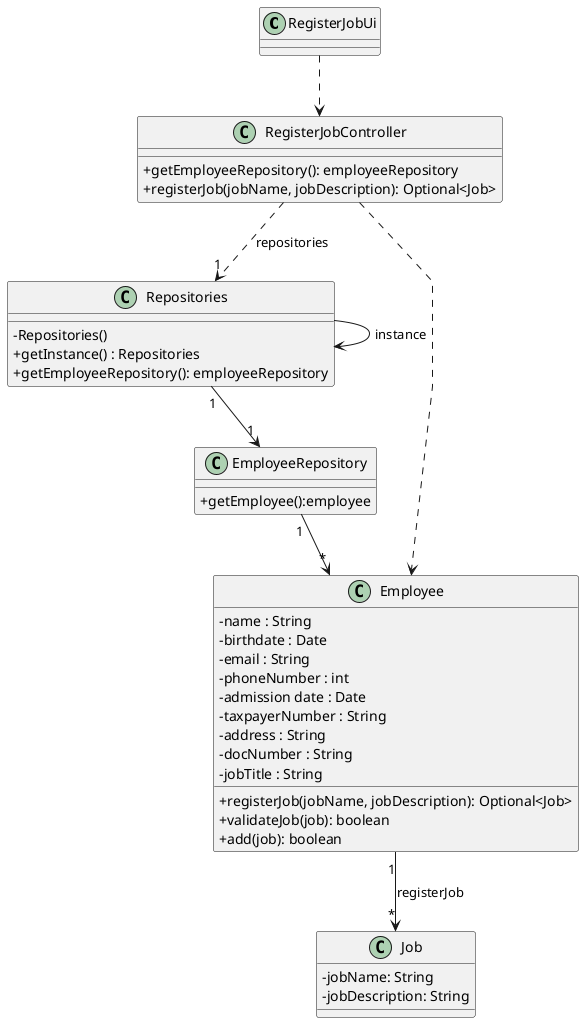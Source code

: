 @startuml
'skinparam monochrome true
skinparam packageStyle rectangle
skinparam shadowing false
skinparam linetype polyline
'skinparam linetype orto

skinparam classAttributeIconSize 0

'left to right direction

class RegisterJobUi{

}

class RegisterJobController{
    +getEmployeeRepository(): employeeRepository
    +registerJob(jobName, jobDescription): Optional<Job>

}

class EmployeeRepository{


+getEmployee():employee

}

class Job{
-jobName: String
-jobDescription: String

}


class Repositories {
    - Repositories()
    + getInstance() : Repositories
    + getEmployeeRepository(): employeeRepository

}

class Employee{
    -name : String
    -birthdate : Date
    -email : String
    -phoneNumber : int
    -admission date : Date
    -taxpayerNumber : String
    -address : String
    -docNumber : String
    -jobTitle : String

    +registerJob(jobName, jobDescription): Optional<Job>
    +validateJob(job): boolean
    +add(job): boolean
}

RegisterJobUi ..> RegisterJobController

RegisterJobController ..> "1" Repositories : repositories

Repositories -> Repositories : instance
RegisterJobController ..>Employee

Repositories "1" --> "1" EmployeeRepository

EmployeeRepository "1"--> "*"Employee
Employee "1"  -->  "*"Job : registerJob


@enduml